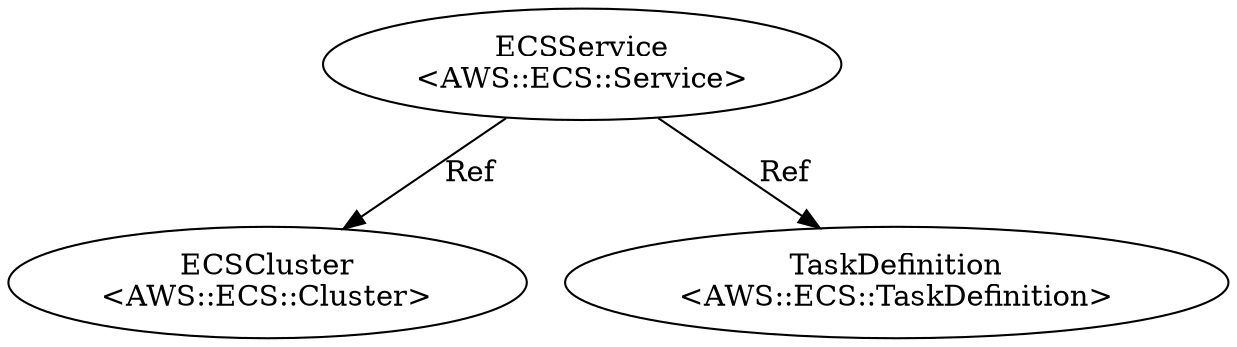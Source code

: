 digraph "template" {
ECSCluster [label="ECSCluster\n<AWS::ECS::Cluster>"];
ECSService [label="ECSService\n<AWS::ECS::Service>"];
TaskDefinition [label="TaskDefinition\n<AWS::ECS::TaskDefinition>"];
ECSService -> ECSCluster  [key=0, label=Ref];
ECSService -> TaskDefinition  [key=0, label=Ref];
}
